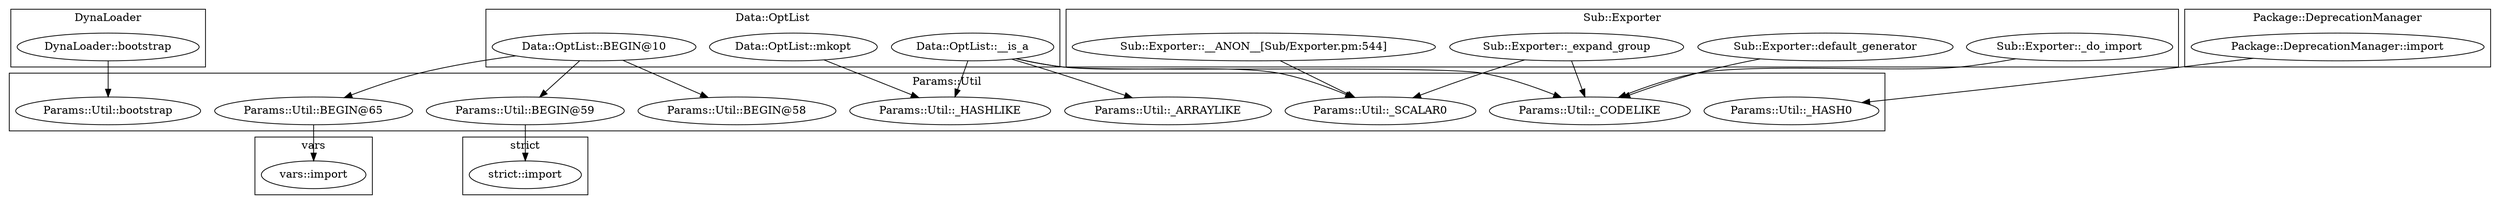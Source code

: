 digraph {
graph [overlap=false]
subgraph cluster_DynaLoader {
	label="DynaLoader";
	"DynaLoader::bootstrap";
}
subgraph cluster_vars {
	label="vars";
	"vars::import";
}
subgraph cluster_Data_OptList {
	label="Data::OptList";
	"Data::OptList::BEGIN@10";
	"Data::OptList::mkopt";
	"Data::OptList::__is_a";
}
subgraph cluster_Params_Util {
	label="Params::Util";
	"Params::Util::bootstrap";
	"Params::Util::_ARRAYLIKE";
	"Params::Util::BEGIN@65";
	"Params::Util::BEGIN@58";
	"Params::Util::_SCALAR0";
	"Params::Util::_CODELIKE";
	"Params::Util::_HASH0";
	"Params::Util::_HASHLIKE";
	"Params::Util::BEGIN@59";
}
subgraph cluster_Sub_Exporter {
	label="Sub::Exporter";
	"Sub::Exporter::default_generator";
	"Sub::Exporter::__ANON__[Sub/Exporter.pm:544]";
	"Sub::Exporter::_expand_group";
	"Sub::Exporter::_do_import";
}
subgraph cluster_strict {
	label="strict";
	"strict::import";
}
subgraph cluster_Package_DeprecationManager {
	label="Package::DeprecationManager";
	"Package::DeprecationManager::import";
}
"Data::OptList::BEGIN@10" -> "Params::Util::BEGIN@65";
"Package::DeprecationManager::import" -> "Params::Util::_HASH0";
"Data::OptList::__is_a" -> "Params::Util::_ARRAYLIKE";
"Data::OptList::BEGIN@10" -> "Params::Util::BEGIN@58";
"Sub::Exporter::default_generator" -> "Params::Util::_CODELIKE";
"Sub::Exporter::_expand_group" -> "Params::Util::_CODELIKE";
"Data::OptList::__is_a" -> "Params::Util::_CODELIKE";
"Sub::Exporter::_do_import" -> "Params::Util::_CODELIKE";
"Params::Util::BEGIN@65" -> "vars::import";
"Params::Util::BEGIN@59" -> "strict::import";
"DynaLoader::bootstrap" -> "Params::Util::bootstrap";
"Data::OptList::BEGIN@10" -> "Params::Util::BEGIN@59";
"Data::OptList::mkopt" -> "Params::Util::_HASHLIKE";
"Data::OptList::__is_a" -> "Params::Util::_HASHLIKE";
"Sub::Exporter::_expand_group" -> "Params::Util::_SCALAR0";
"Sub::Exporter::__ANON__[Sub/Exporter.pm:544]" -> "Params::Util::_SCALAR0";
"Data::OptList::__is_a" -> "Params::Util::_SCALAR0";
}
